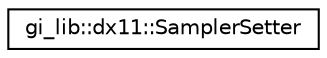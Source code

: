 digraph "Graphical Class Hierarchy"
{
  edge [fontname="Helvetica",fontsize="10",labelfontname="Helvetica",labelfontsize="10"];
  node [fontname="Helvetica",fontsize="10",shape=record];
  rankdir="LR";
  Node1 [label="gi_lib::dx11::SamplerSetter",height=0.2,width=0.4,color="black", fillcolor="white", style="filled",URL="$classgi__lib_1_1dx11_1_1_sampler_setter.html",tooltip="Functor used to set an unordered access view to a shader state in a given slot. "];
}
